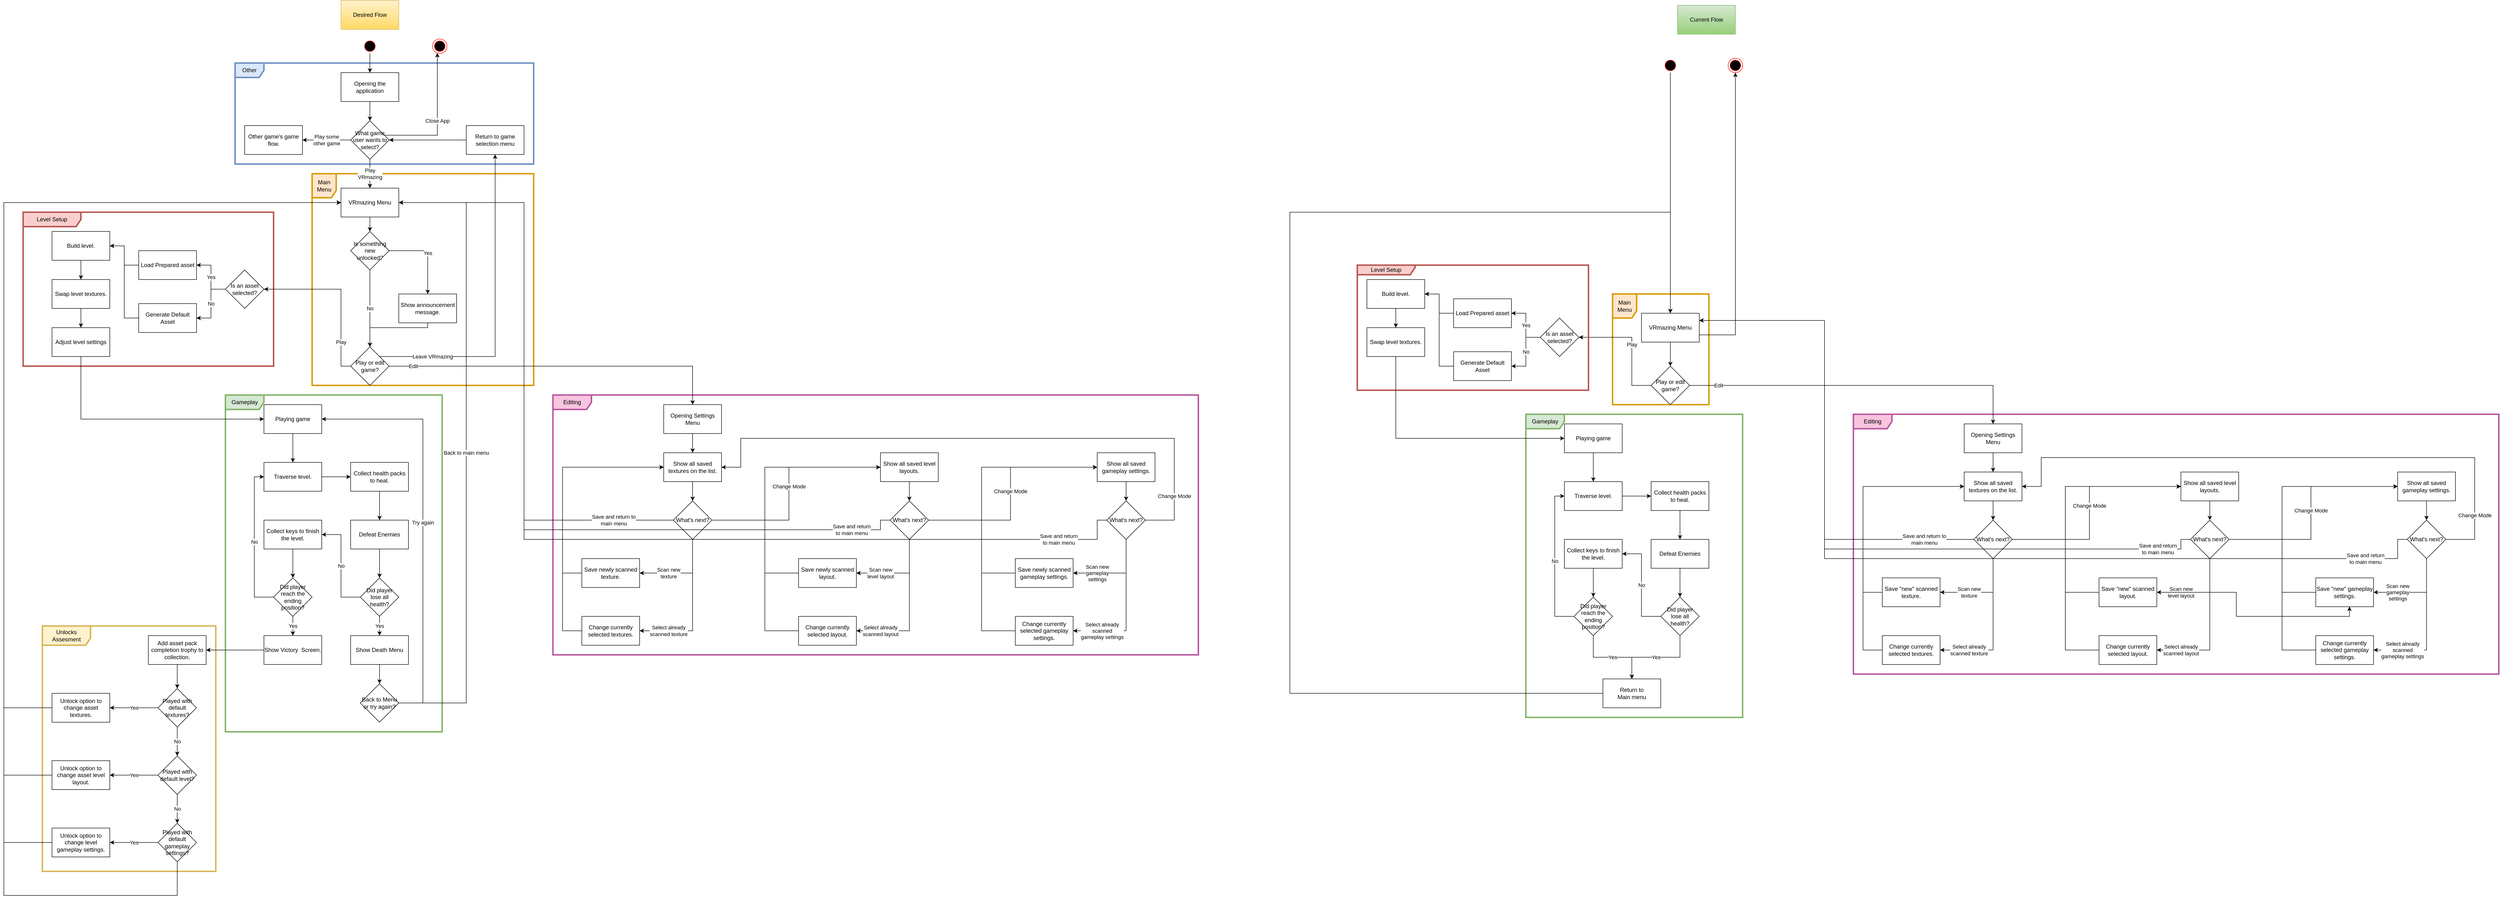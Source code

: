 <mxfile version="20.5.3" type="github">
  <diagram id="E9-wej85IpPJejZK325P" name="Page-1">
    <mxGraphModel dx="2035" dy="1750" grid="1" gridSize="10" guides="1" tooltips="1" connect="1" arrows="1" fold="1" page="1" pageScale="1" pageWidth="850" pageHeight="1100" math="0" shadow="0">
      <root>
        <mxCell id="0" />
        <mxCell id="1" parent="0" />
        <mxCell id="lN7asvE-8VRLSh5YdZQm-266" value="Level Setup" style="shape=umlFrame;whiteSpace=wrap;html=1;fillColor=#f8cecc;strokeColor=#b85450;strokeWidth=3;width=120;height=30;" vertex="1" parent="1">
          <mxGeometry x="-580" y="160" width="520" height="320" as="geometry" />
        </mxCell>
        <mxCell id="lN7asvE-8VRLSh5YdZQm-139" value="Main Menu" style="shape=umlFrame;whiteSpace=wrap;html=1;fillColor=#ffe6cc;strokeColor=#d79b00;strokeWidth=3;width=50;height=50;" vertex="1" parent="1">
          <mxGeometry x="20" y="80" width="460" height="440" as="geometry" />
        </mxCell>
        <mxCell id="lN7asvE-8VRLSh5YdZQm-138" value="Editing" style="shape=umlFrame;whiteSpace=wrap;html=1;fillColor=#F8C4E0;strokeColor=#B8559E;strokeWidth=3;width=80;height=30;" vertex="1" parent="1">
          <mxGeometry x="520" y="540" width="1340" height="540" as="geometry" />
        </mxCell>
        <mxCell id="lN7asvE-8VRLSh5YdZQm-96" value="Unlocks Assesment" style="shape=umlFrame;whiteSpace=wrap;html=1;fillColor=#fff2cc;strokeColor=#d6b656;strokeWidth=3;width=100;height=40;" vertex="1" parent="1">
          <mxGeometry x="-540" y="1020" width="360" height="510" as="geometry" />
        </mxCell>
        <mxCell id="lN7asvE-8VRLSh5YdZQm-95" value="Gameplay" style="shape=umlFrame;whiteSpace=wrap;html=1;fillColor=#d5e8d4;strokeColor=#82b366;strokeWidth=3;width=80;height=30;" vertex="1" parent="1">
          <mxGeometry x="-160" y="540" width="450" height="700" as="geometry" />
        </mxCell>
        <mxCell id="lN7asvE-8VRLSh5YdZQm-97" value="Other" style="shape=umlFrame;whiteSpace=wrap;html=1;fillColor=#dae8fc;strokeColor=#6c8ebf;strokeWidth=3;" vertex="1" parent="1">
          <mxGeometry x="-140" y="-150" width="620" height="210" as="geometry" />
        </mxCell>
        <mxCell id="lN7asvE-8VRLSh5YdZQm-1" value="" style="ellipse;html=1;shape=endState;fillColor=#000000;strokeColor=#ff0000;" vertex="1" parent="1">
          <mxGeometry x="270" y="-200" width="30" height="30" as="geometry" />
        </mxCell>
        <mxCell id="lN7asvE-8VRLSh5YdZQm-45" style="edgeStyle=orthogonalEdgeStyle;rounded=0;orthogonalLoop=1;jettySize=auto;html=1;" edge="1" parent="1" source="lN7asvE-8VRLSh5YdZQm-2" target="lN7asvE-8VRLSh5YdZQm-22">
          <mxGeometry relative="1" as="geometry" />
        </mxCell>
        <mxCell id="lN7asvE-8VRLSh5YdZQm-2" value="" style="ellipse;html=1;shape=startState;fillColor=#000000;strokeColor=#ff0000;" vertex="1" parent="1">
          <mxGeometry x="125" y="-200" width="30" height="30" as="geometry" />
        </mxCell>
        <mxCell id="lN7asvE-8VRLSh5YdZQm-7" value="Desired Flow" style="rounded=0;whiteSpace=wrap;html=1;fillColor=#fff2cc;gradientColor=#ffd966;strokeColor=#d6b656;" vertex="1" parent="1">
          <mxGeometry x="80" y="-280" width="120" height="60" as="geometry" />
        </mxCell>
        <mxCell id="lN7asvE-8VRLSh5YdZQm-8" value="&lt;div&gt;Current Flow&lt;/div&gt;" style="rounded=0;whiteSpace=wrap;html=1;fillColor=#d5e8d4;gradientColor=#97d077;strokeColor=#82b366;" vertex="1" parent="1">
          <mxGeometry x="2855" y="-270" width="120" height="60" as="geometry" />
        </mxCell>
        <mxCell id="lN7asvE-8VRLSh5YdZQm-49" style="edgeStyle=orthogonalEdgeStyle;rounded=0;orthogonalLoop=1;jettySize=auto;html=1;" edge="1" parent="1" source="lN7asvE-8VRLSh5YdZQm-9" target="lN7asvE-8VRLSh5YdZQm-43">
          <mxGeometry relative="1" as="geometry" />
        </mxCell>
        <mxCell id="lN7asvE-8VRLSh5YdZQm-9" value="VRmazing Menu" style="rounded=0;whiteSpace=wrap;html=1;" vertex="1" parent="1">
          <mxGeometry x="80" y="110" width="120" height="60" as="geometry" />
        </mxCell>
        <mxCell id="lN7asvE-8VRLSh5YdZQm-55" style="edgeStyle=orthogonalEdgeStyle;rounded=0;orthogonalLoop=1;jettySize=auto;html=1;" edge="1" parent="1" source="lN7asvE-8VRLSh5YdZQm-10" target="lN7asvE-8VRLSh5YdZQm-32">
          <mxGeometry relative="1" as="geometry" />
        </mxCell>
        <mxCell id="lN7asvE-8VRLSh5YdZQm-10" value="Playing game" style="rounded=0;whiteSpace=wrap;html=1;" vertex="1" parent="1">
          <mxGeometry x="-80" y="560" width="120" height="60" as="geometry" />
        </mxCell>
        <mxCell id="lN7asvE-8VRLSh5YdZQm-54" value="Play" style="edgeStyle=orthogonalEdgeStyle;rounded=0;orthogonalLoop=1;jettySize=auto;html=1;" edge="1" parent="1" source="lN7asvE-8VRLSh5YdZQm-14" target="lN7asvE-8VRLSh5YdZQm-255">
          <mxGeometry x="-0.588" relative="1" as="geometry">
            <Array as="points">
              <mxPoint x="80" y="480" />
              <mxPoint x="80" y="320" />
            </Array>
            <mxPoint as="offset" />
          </mxGeometry>
        </mxCell>
        <mxCell id="lN7asvE-8VRLSh5YdZQm-101" value="Leave VRmazing" style="edgeStyle=orthogonalEdgeStyle;rounded=0;orthogonalLoop=1;jettySize=auto;html=1;" edge="1" parent="1" source="lN7asvE-8VRLSh5YdZQm-14" target="lN7asvE-8VRLSh5YdZQm-21">
          <mxGeometry x="-0.667" relative="1" as="geometry">
            <Array as="points">
              <mxPoint x="400" y="460" />
            </Array>
            <mxPoint as="offset" />
          </mxGeometry>
        </mxCell>
        <mxCell id="lN7asvE-8VRLSh5YdZQm-102" value="Edit" style="edgeStyle=orthogonalEdgeStyle;rounded=0;orthogonalLoop=1;jettySize=auto;html=1;" edge="1" parent="1" source="lN7asvE-8VRLSh5YdZQm-14" target="lN7asvE-8VRLSh5YdZQm-100">
          <mxGeometry x="-0.859" relative="1" as="geometry">
            <mxPoint as="offset" />
          </mxGeometry>
        </mxCell>
        <mxCell id="lN7asvE-8VRLSh5YdZQm-14" value="Play or edit game?" style="rhombus;whiteSpace=wrap;html=1;" vertex="1" parent="1">
          <mxGeometry x="100" y="440" width="80" height="80" as="geometry" />
        </mxCell>
        <mxCell id="lN7asvE-8VRLSh5YdZQm-82" style="edgeStyle=orthogonalEdgeStyle;rounded=0;orthogonalLoop=1;jettySize=auto;html=1;" edge="1" parent="1" source="lN7asvE-8VRLSh5YdZQm-16" target="lN7asvE-8VRLSh5YdZQm-9">
          <mxGeometry relative="1" as="geometry">
            <Array as="points">
              <mxPoint x="-260" y="1580" />
              <mxPoint x="-620" y="1580" />
              <mxPoint x="-620" y="140" />
            </Array>
          </mxGeometry>
        </mxCell>
        <mxCell id="lN7asvE-8VRLSh5YdZQm-83" value="Yes" style="edgeStyle=orthogonalEdgeStyle;rounded=0;orthogonalLoop=1;jettySize=auto;html=1;" edge="1" parent="1" source="lN7asvE-8VRLSh5YdZQm-16" target="lN7asvE-8VRLSh5YdZQm-31">
          <mxGeometry relative="1" as="geometry" />
        </mxCell>
        <mxCell id="lN7asvE-8VRLSh5YdZQm-16" value="Played with default gameplay settings?" style="rhombus;whiteSpace=wrap;html=1;" vertex="1" parent="1">
          <mxGeometry x="-300" y="1430" width="80" height="80" as="geometry" />
        </mxCell>
        <mxCell id="lN7asvE-8VRLSh5YdZQm-81" value="No" style="edgeStyle=orthogonalEdgeStyle;rounded=0;orthogonalLoop=1;jettySize=auto;html=1;" edge="1" parent="1" source="lN7asvE-8VRLSh5YdZQm-17" target="lN7asvE-8VRLSh5YdZQm-16">
          <mxGeometry relative="1" as="geometry" />
        </mxCell>
        <mxCell id="lN7asvE-8VRLSh5YdZQm-84" value="Yes" style="edgeStyle=orthogonalEdgeStyle;rounded=0;orthogonalLoop=1;jettySize=auto;html=1;" edge="1" parent="1" source="lN7asvE-8VRLSh5YdZQm-17" target="lN7asvE-8VRLSh5YdZQm-30">
          <mxGeometry relative="1" as="geometry" />
        </mxCell>
        <mxCell id="lN7asvE-8VRLSh5YdZQm-17" value="Played with default level?" style="rhombus;whiteSpace=wrap;html=1;" vertex="1" parent="1">
          <mxGeometry x="-300" y="1290" width="80" height="80" as="geometry" />
        </mxCell>
        <mxCell id="lN7asvE-8VRLSh5YdZQm-80" value="No" style="edgeStyle=orthogonalEdgeStyle;rounded=0;orthogonalLoop=1;jettySize=auto;html=1;" edge="1" parent="1" source="lN7asvE-8VRLSh5YdZQm-18" target="lN7asvE-8VRLSh5YdZQm-17">
          <mxGeometry relative="1" as="geometry" />
        </mxCell>
        <mxCell id="lN7asvE-8VRLSh5YdZQm-85" value="Yes" style="edgeStyle=orthogonalEdgeStyle;rounded=0;orthogonalLoop=1;jettySize=auto;html=1;" edge="1" parent="1" source="lN7asvE-8VRLSh5YdZQm-18" target="lN7asvE-8VRLSh5YdZQm-29">
          <mxGeometry relative="1" as="geometry" />
        </mxCell>
        <mxCell id="lN7asvE-8VRLSh5YdZQm-18" value="Played with default textures?" style="rhombus;whiteSpace=wrap;html=1;" vertex="1" parent="1">
          <mxGeometry x="-300" y="1150" width="80" height="80" as="geometry" />
        </mxCell>
        <mxCell id="lN7asvE-8VRLSh5YdZQm-141" style="edgeStyle=orthogonalEdgeStyle;rounded=0;orthogonalLoop=1;jettySize=auto;html=1;" edge="1" parent="1" source="lN7asvE-8VRLSh5YdZQm-21" target="lN7asvE-8VRLSh5YdZQm-24">
          <mxGeometry relative="1" as="geometry" />
        </mxCell>
        <mxCell id="lN7asvE-8VRLSh5YdZQm-21" value="Return to game selection menu" style="rounded=0;whiteSpace=wrap;html=1;" vertex="1" parent="1">
          <mxGeometry x="340" y="-20" width="120" height="60" as="geometry" />
        </mxCell>
        <mxCell id="lN7asvE-8VRLSh5YdZQm-46" style="edgeStyle=orthogonalEdgeStyle;rounded=0;orthogonalLoop=1;jettySize=auto;html=1;" edge="1" parent="1" source="lN7asvE-8VRLSh5YdZQm-22" target="lN7asvE-8VRLSh5YdZQm-24">
          <mxGeometry relative="1" as="geometry" />
        </mxCell>
        <mxCell id="lN7asvE-8VRLSh5YdZQm-22" value="Opening the application" style="rounded=0;whiteSpace=wrap;html=1;" vertex="1" parent="1">
          <mxGeometry x="80" y="-130" width="120" height="60" as="geometry" />
        </mxCell>
        <mxCell id="lN7asvE-8VRLSh5YdZQm-47" value="&lt;div&gt;Play some &lt;br&gt;&lt;/div&gt;&lt;div&gt;other game&lt;/div&gt;" style="edgeStyle=orthogonalEdgeStyle;rounded=0;orthogonalLoop=1;jettySize=auto;html=1;" edge="1" parent="1" source="lN7asvE-8VRLSh5YdZQm-24" target="lN7asvE-8VRLSh5YdZQm-25">
          <mxGeometry relative="1" as="geometry" />
        </mxCell>
        <mxCell id="lN7asvE-8VRLSh5YdZQm-48" value="&lt;div&gt;Play &lt;br&gt;&lt;/div&gt;&lt;div&gt;VRmazing&lt;/div&gt;" style="edgeStyle=orthogonalEdgeStyle;rounded=0;orthogonalLoop=1;jettySize=auto;html=1;" edge="1" parent="1" source="lN7asvE-8VRLSh5YdZQm-24" target="lN7asvE-8VRLSh5YdZQm-9">
          <mxGeometry relative="1" as="geometry" />
        </mxCell>
        <mxCell id="lN7asvE-8VRLSh5YdZQm-140" value="Close App" style="edgeStyle=orthogonalEdgeStyle;rounded=0;orthogonalLoop=1;jettySize=auto;html=1;" edge="1" parent="1" source="lN7asvE-8VRLSh5YdZQm-24" target="lN7asvE-8VRLSh5YdZQm-1">
          <mxGeometry relative="1" as="geometry">
            <mxPoint x="310" y="-160" as="targetPoint" />
            <Array as="points">
              <mxPoint x="280" />
            </Array>
          </mxGeometry>
        </mxCell>
        <mxCell id="lN7asvE-8VRLSh5YdZQm-24" value="What game user wants to select?" style="rhombus;whiteSpace=wrap;html=1;" vertex="1" parent="1">
          <mxGeometry x="100" y="-30" width="80" height="80" as="geometry" />
        </mxCell>
        <mxCell id="lN7asvE-8VRLSh5YdZQm-25" value="Other game&#39;s game flow." style="rounded=0;whiteSpace=wrap;html=1;" vertex="1" parent="1">
          <mxGeometry x="-120" y="-20" width="120" height="60" as="geometry" />
        </mxCell>
        <mxCell id="lN7asvE-8VRLSh5YdZQm-79" style="edgeStyle=orthogonalEdgeStyle;rounded=0;orthogonalLoop=1;jettySize=auto;html=1;" edge="1" parent="1" source="lN7asvE-8VRLSh5YdZQm-28" target="lN7asvE-8VRLSh5YdZQm-18">
          <mxGeometry relative="1" as="geometry" />
        </mxCell>
        <mxCell id="lN7asvE-8VRLSh5YdZQm-28" value="Add asset pack completion trophy to collection." style="rounded=0;whiteSpace=wrap;html=1;" vertex="1" parent="1">
          <mxGeometry x="-320" y="1040" width="120" height="60" as="geometry" />
        </mxCell>
        <mxCell id="lN7asvE-8VRLSh5YdZQm-86" style="edgeStyle=orthogonalEdgeStyle;rounded=0;orthogonalLoop=1;jettySize=auto;html=1;entryX=0;entryY=0.5;entryDx=0;entryDy=0;" edge="1" parent="1" source="lN7asvE-8VRLSh5YdZQm-29" target="lN7asvE-8VRLSh5YdZQm-9">
          <mxGeometry relative="1" as="geometry">
            <Array as="points">
              <mxPoint x="-620" y="1190" />
              <mxPoint x="-620" y="140" />
            </Array>
          </mxGeometry>
        </mxCell>
        <mxCell id="lN7asvE-8VRLSh5YdZQm-29" value="Unlock option to change asset textures." style="rounded=0;whiteSpace=wrap;html=1;" vertex="1" parent="1">
          <mxGeometry x="-520" y="1160" width="120" height="60" as="geometry" />
        </mxCell>
        <mxCell id="lN7asvE-8VRLSh5YdZQm-87" style="edgeStyle=orthogonalEdgeStyle;rounded=0;orthogonalLoop=1;jettySize=auto;html=1;entryX=0;entryY=0.5;entryDx=0;entryDy=0;" edge="1" parent="1" source="lN7asvE-8VRLSh5YdZQm-30" target="lN7asvE-8VRLSh5YdZQm-9">
          <mxGeometry relative="1" as="geometry">
            <Array as="points">
              <mxPoint x="-620" y="1330" />
              <mxPoint x="-620" y="140" />
            </Array>
          </mxGeometry>
        </mxCell>
        <mxCell id="lN7asvE-8VRLSh5YdZQm-30" value="Unlock option to change asset level layout." style="rounded=0;whiteSpace=wrap;html=1;" vertex="1" parent="1">
          <mxGeometry x="-520" y="1300" width="120" height="60" as="geometry" />
        </mxCell>
        <mxCell id="lN7asvE-8VRLSh5YdZQm-88" style="edgeStyle=orthogonalEdgeStyle;rounded=0;orthogonalLoop=1;jettySize=auto;html=1;entryX=0;entryY=0.5;entryDx=0;entryDy=0;" edge="1" parent="1" source="lN7asvE-8VRLSh5YdZQm-31" target="lN7asvE-8VRLSh5YdZQm-9">
          <mxGeometry relative="1" as="geometry">
            <Array as="points">
              <mxPoint x="-620" y="1470" />
              <mxPoint x="-620" y="140" />
            </Array>
          </mxGeometry>
        </mxCell>
        <mxCell id="lN7asvE-8VRLSh5YdZQm-31" value="Unlock option to change level gameplay settings." style="rounded=0;whiteSpace=wrap;html=1;" vertex="1" parent="1">
          <mxGeometry x="-520" y="1440" width="120" height="60" as="geometry" />
        </mxCell>
        <mxCell id="lN7asvE-8VRLSh5YdZQm-63" style="edgeStyle=orthogonalEdgeStyle;rounded=0;orthogonalLoop=1;jettySize=auto;html=1;" edge="1" parent="1" source="lN7asvE-8VRLSh5YdZQm-32" target="lN7asvE-8VRLSh5YdZQm-34">
          <mxGeometry relative="1" as="geometry" />
        </mxCell>
        <mxCell id="lN7asvE-8VRLSh5YdZQm-32" value="Traverse level." style="rounded=0;whiteSpace=wrap;html=1;" vertex="1" parent="1">
          <mxGeometry x="-80" y="680" width="120" height="60" as="geometry" />
        </mxCell>
        <mxCell id="lN7asvE-8VRLSh5YdZQm-67" style="edgeStyle=orthogonalEdgeStyle;rounded=0;orthogonalLoop=1;jettySize=auto;html=1;" edge="1" parent="1" source="lN7asvE-8VRLSh5YdZQm-33" target="lN7asvE-8VRLSh5YdZQm-36">
          <mxGeometry relative="1" as="geometry" />
        </mxCell>
        <mxCell id="lN7asvE-8VRLSh5YdZQm-33" value="Defeat Enemies" style="rounded=0;whiteSpace=wrap;html=1;" vertex="1" parent="1">
          <mxGeometry x="100" y="800" width="120" height="60" as="geometry" />
        </mxCell>
        <mxCell id="lN7asvE-8VRLSh5YdZQm-64" style="edgeStyle=orthogonalEdgeStyle;rounded=0;orthogonalLoop=1;jettySize=auto;html=1;" edge="1" parent="1" source="lN7asvE-8VRLSh5YdZQm-34" target="lN7asvE-8VRLSh5YdZQm-33">
          <mxGeometry relative="1" as="geometry" />
        </mxCell>
        <mxCell id="lN7asvE-8VRLSh5YdZQm-34" value="Collect health packs to heal." style="rounded=0;whiteSpace=wrap;html=1;" vertex="1" parent="1">
          <mxGeometry x="100" y="680" width="120" height="60" as="geometry" />
        </mxCell>
        <mxCell id="lN7asvE-8VRLSh5YdZQm-69" style="edgeStyle=orthogonalEdgeStyle;rounded=0;orthogonalLoop=1;jettySize=auto;html=1;" edge="1" parent="1" source="lN7asvE-8VRLSh5YdZQm-35" target="lN7asvE-8VRLSh5YdZQm-39">
          <mxGeometry relative="1" as="geometry" />
        </mxCell>
        <mxCell id="lN7asvE-8VRLSh5YdZQm-35" value="Collect keys to finish the level." style="rounded=0;whiteSpace=wrap;html=1;" vertex="1" parent="1">
          <mxGeometry x="-80" y="800" width="120" height="60" as="geometry" />
        </mxCell>
        <mxCell id="lN7asvE-8VRLSh5YdZQm-68" value="No" style="edgeStyle=orthogonalEdgeStyle;rounded=0;orthogonalLoop=1;jettySize=auto;html=1;entryX=1;entryY=0.5;entryDx=0;entryDy=0;" edge="1" parent="1" source="lN7asvE-8VRLSh5YdZQm-36" target="lN7asvE-8VRLSh5YdZQm-35">
          <mxGeometry relative="1" as="geometry" />
        </mxCell>
        <mxCell id="lN7asvE-8VRLSh5YdZQm-71" value="Yes" style="edgeStyle=orthogonalEdgeStyle;rounded=0;orthogonalLoop=1;jettySize=auto;html=1;" edge="1" parent="1" source="lN7asvE-8VRLSh5YdZQm-36" target="lN7asvE-8VRLSh5YdZQm-37">
          <mxGeometry relative="1" as="geometry" />
        </mxCell>
        <mxCell id="lN7asvE-8VRLSh5YdZQm-36" value="Did player lose all health?" style="rhombus;whiteSpace=wrap;html=1;" vertex="1" parent="1">
          <mxGeometry x="120" y="920" width="80" height="80" as="geometry" />
        </mxCell>
        <mxCell id="lN7asvE-8VRLSh5YdZQm-73" style="edgeStyle=orthogonalEdgeStyle;rounded=0;orthogonalLoop=1;jettySize=auto;html=1;" edge="1" parent="1" source="lN7asvE-8VRLSh5YdZQm-37" target="lN7asvE-8VRLSh5YdZQm-38">
          <mxGeometry relative="1" as="geometry" />
        </mxCell>
        <mxCell id="lN7asvE-8VRLSh5YdZQm-37" value="Show Death Menu" style="rounded=0;whiteSpace=wrap;html=1;" vertex="1" parent="1">
          <mxGeometry x="100" y="1040" width="120" height="60" as="geometry" />
        </mxCell>
        <mxCell id="lN7asvE-8VRLSh5YdZQm-76" value="Back to main menu" style="edgeStyle=orthogonalEdgeStyle;rounded=0;orthogonalLoop=1;jettySize=auto;html=1;" edge="1" parent="1" source="lN7asvE-8VRLSh5YdZQm-38" target="lN7asvE-8VRLSh5YdZQm-9">
          <mxGeometry relative="1" as="geometry">
            <Array as="points">
              <mxPoint x="340" y="1180" />
              <mxPoint x="340" y="140" />
            </Array>
          </mxGeometry>
        </mxCell>
        <mxCell id="lN7asvE-8VRLSh5YdZQm-77" value="Try again" style="edgeStyle=orthogonalEdgeStyle;rounded=0;orthogonalLoop=1;jettySize=auto;html=1;entryX=1;entryY=0.5;entryDx=0;entryDy=0;" edge="1" parent="1" source="lN7asvE-8VRLSh5YdZQm-38" target="lN7asvE-8VRLSh5YdZQm-10">
          <mxGeometry relative="1" as="geometry">
            <Array as="points">
              <mxPoint x="250" y="1180" />
              <mxPoint x="250" y="590" />
            </Array>
          </mxGeometry>
        </mxCell>
        <mxCell id="lN7asvE-8VRLSh5YdZQm-38" value="Back to Menu or try again?" style="rhombus;whiteSpace=wrap;html=1;" vertex="1" parent="1">
          <mxGeometry x="120" y="1140" width="80" height="80" as="geometry" />
        </mxCell>
        <mxCell id="lN7asvE-8VRLSh5YdZQm-70" value="No" style="edgeStyle=orthogonalEdgeStyle;rounded=0;orthogonalLoop=1;jettySize=auto;html=1;entryX=0;entryY=0.5;entryDx=0;entryDy=0;" edge="1" parent="1" source="lN7asvE-8VRLSh5YdZQm-39" target="lN7asvE-8VRLSh5YdZQm-32">
          <mxGeometry relative="1" as="geometry">
            <Array as="points">
              <mxPoint x="-100" y="960" />
              <mxPoint x="-100" y="710" />
            </Array>
          </mxGeometry>
        </mxCell>
        <mxCell id="lN7asvE-8VRLSh5YdZQm-72" value="Yes" style="edgeStyle=orthogonalEdgeStyle;rounded=0;orthogonalLoop=1;jettySize=auto;html=1;" edge="1" parent="1" source="lN7asvE-8VRLSh5YdZQm-39" target="lN7asvE-8VRLSh5YdZQm-40">
          <mxGeometry relative="1" as="geometry" />
        </mxCell>
        <mxCell id="lN7asvE-8VRLSh5YdZQm-39" value="Did player reach the ending position?" style="rhombus;whiteSpace=wrap;html=1;" vertex="1" parent="1">
          <mxGeometry x="-60" y="920" width="80" height="80" as="geometry" />
        </mxCell>
        <mxCell id="lN7asvE-8VRLSh5YdZQm-78" style="edgeStyle=orthogonalEdgeStyle;rounded=0;orthogonalLoop=1;jettySize=auto;html=1;" edge="1" parent="1" source="lN7asvE-8VRLSh5YdZQm-40" target="lN7asvE-8VRLSh5YdZQm-28">
          <mxGeometry relative="1" as="geometry" />
        </mxCell>
        <mxCell id="lN7asvE-8VRLSh5YdZQm-40" value="&lt;div&gt;Show Victory&amp;nbsp; Screen.&lt;/div&gt;" style="rounded=0;whiteSpace=wrap;html=1;" vertex="1" parent="1">
          <mxGeometry x="-80" y="1040" width="120" height="60" as="geometry" />
        </mxCell>
        <mxCell id="lN7asvE-8VRLSh5YdZQm-50" value="No" style="edgeStyle=orthogonalEdgeStyle;rounded=0;orthogonalLoop=1;jettySize=auto;html=1;" edge="1" parent="1" source="lN7asvE-8VRLSh5YdZQm-43" target="lN7asvE-8VRLSh5YdZQm-14">
          <mxGeometry relative="1" as="geometry" />
        </mxCell>
        <mxCell id="lN7asvE-8VRLSh5YdZQm-51" value="Yes" style="edgeStyle=orthogonalEdgeStyle;rounded=0;orthogonalLoop=1;jettySize=auto;html=1;" edge="1" parent="1" source="lN7asvE-8VRLSh5YdZQm-43" target="lN7asvE-8VRLSh5YdZQm-44">
          <mxGeometry relative="1" as="geometry" />
        </mxCell>
        <mxCell id="lN7asvE-8VRLSh5YdZQm-43" value="Is something new unlocked?" style="rhombus;whiteSpace=wrap;html=1;" vertex="1" parent="1">
          <mxGeometry x="100" y="200" width="80" height="80" as="geometry" />
        </mxCell>
        <mxCell id="lN7asvE-8VRLSh5YdZQm-53" style="edgeStyle=orthogonalEdgeStyle;rounded=0;orthogonalLoop=1;jettySize=auto;html=1;" edge="1" parent="1" source="lN7asvE-8VRLSh5YdZQm-44" target="lN7asvE-8VRLSh5YdZQm-14">
          <mxGeometry relative="1" as="geometry">
            <Array as="points">
              <mxPoint x="260" y="400" />
              <mxPoint x="140" y="400" />
            </Array>
          </mxGeometry>
        </mxCell>
        <mxCell id="lN7asvE-8VRLSh5YdZQm-44" value="&lt;div&gt;Show announcement message.&lt;/div&gt;" style="rounded=0;whiteSpace=wrap;html=1;" vertex="1" parent="1">
          <mxGeometry x="200" y="330" width="120" height="60" as="geometry" />
        </mxCell>
        <mxCell id="lN7asvE-8VRLSh5YdZQm-109" style="edgeStyle=orthogonalEdgeStyle;rounded=0;orthogonalLoop=1;jettySize=auto;html=1;" edge="1" parent="1" source="lN7asvE-8VRLSh5YdZQm-100" target="lN7asvE-8VRLSh5YdZQm-103">
          <mxGeometry relative="1" as="geometry" />
        </mxCell>
        <mxCell id="lN7asvE-8VRLSh5YdZQm-100" value="Opening Settings Menu" style="rounded=0;whiteSpace=wrap;html=1;strokeWidth=1;" vertex="1" parent="1">
          <mxGeometry x="750" y="560" width="120" height="60" as="geometry" />
        </mxCell>
        <mxCell id="lN7asvE-8VRLSh5YdZQm-110" style="edgeStyle=orthogonalEdgeStyle;rounded=0;orthogonalLoop=1;jettySize=auto;html=1;" edge="1" parent="1" source="lN7asvE-8VRLSh5YdZQm-103" target="lN7asvE-8VRLSh5YdZQm-105">
          <mxGeometry relative="1" as="geometry" />
        </mxCell>
        <mxCell id="lN7asvE-8VRLSh5YdZQm-103" value="Show all saved textures on the list." style="rounded=0;whiteSpace=wrap;html=1;strokeWidth=1;" vertex="1" parent="1">
          <mxGeometry x="750" y="660" width="120" height="60" as="geometry" />
        </mxCell>
        <mxCell id="lN7asvE-8VRLSh5YdZQm-120" style="edgeStyle=orthogonalEdgeStyle;rounded=0;orthogonalLoop=1;jettySize=auto;html=1;" edge="1" parent="1" source="lN7asvE-8VRLSh5YdZQm-104" target="lN7asvE-8VRLSh5YdZQm-117">
          <mxGeometry relative="1" as="geometry" />
        </mxCell>
        <mxCell id="lN7asvE-8VRLSh5YdZQm-104" value="Show all saved level layouts." style="rounded=0;whiteSpace=wrap;html=1;strokeWidth=1;" vertex="1" parent="1">
          <mxGeometry x="1200" y="660" width="120" height="60" as="geometry" />
        </mxCell>
        <mxCell id="lN7asvE-8VRLSh5YdZQm-111" value="&lt;div&gt;Save and return to &lt;br&gt;&lt;/div&gt;&lt;div&gt;main menu&lt;/div&gt;" style="edgeStyle=orthogonalEdgeStyle;rounded=0;orthogonalLoop=1;jettySize=auto;html=1;" edge="1" parent="1" source="lN7asvE-8VRLSh5YdZQm-105" target="lN7asvE-8VRLSh5YdZQm-9">
          <mxGeometry x="-0.798" relative="1" as="geometry">
            <Array as="points">
              <mxPoint x="460" y="800" />
              <mxPoint x="460" y="140" />
            </Array>
            <mxPoint as="offset" />
          </mxGeometry>
        </mxCell>
        <mxCell id="lN7asvE-8VRLSh5YdZQm-112" value="Change Mode" style="edgeStyle=orthogonalEdgeStyle;rounded=0;orthogonalLoop=1;jettySize=auto;html=1;" edge="1" parent="1" source="lN7asvE-8VRLSh5YdZQm-105" target="lN7asvE-8VRLSh5YdZQm-104">
          <mxGeometry relative="1" as="geometry">
            <Array as="points">
              <mxPoint x="1010" y="800" />
              <mxPoint x="1010" y="690" />
            </Array>
          </mxGeometry>
        </mxCell>
        <mxCell id="lN7asvE-8VRLSh5YdZQm-113" value="&lt;div&gt;Scan new&lt;/div&gt;&lt;div&gt;texture&lt;br&gt;&lt;/div&gt;" style="edgeStyle=orthogonalEdgeStyle;rounded=0;orthogonalLoop=1;jettySize=auto;html=1;entryX=1;entryY=0.5;entryDx=0;entryDy=0;" edge="1" parent="1" source="lN7asvE-8VRLSh5YdZQm-105" target="lN7asvE-8VRLSh5YdZQm-106">
          <mxGeometry x="0.333" relative="1" as="geometry">
            <Array as="points">
              <mxPoint x="810" y="910" />
            </Array>
            <mxPoint as="offset" />
          </mxGeometry>
        </mxCell>
        <mxCell id="lN7asvE-8VRLSh5YdZQm-114" value="&lt;div&gt;Select already &lt;br&gt;&lt;/div&gt;&lt;div&gt;scanned texture&lt;/div&gt;" style="edgeStyle=orthogonalEdgeStyle;rounded=0;orthogonalLoop=1;jettySize=auto;html=1;" edge="1" parent="1" source="lN7asvE-8VRLSh5YdZQm-105" target="lN7asvE-8VRLSh5YdZQm-107">
          <mxGeometry x="0.6" relative="1" as="geometry">
            <Array as="points">
              <mxPoint x="810" y="1030" />
            </Array>
            <mxPoint as="offset" />
          </mxGeometry>
        </mxCell>
        <mxCell id="lN7asvE-8VRLSh5YdZQm-105" value="What&#39;s next?" style="rhombus;whiteSpace=wrap;html=1;strokeWidth=1;" vertex="1" parent="1">
          <mxGeometry x="770" y="760" width="80" height="80" as="geometry" />
        </mxCell>
        <mxCell id="lN7asvE-8VRLSh5YdZQm-115" style="edgeStyle=orthogonalEdgeStyle;rounded=0;orthogonalLoop=1;jettySize=auto;html=1;" edge="1" parent="1" source="lN7asvE-8VRLSh5YdZQm-106" target="lN7asvE-8VRLSh5YdZQm-103">
          <mxGeometry relative="1" as="geometry">
            <Array as="points">
              <mxPoint x="540" y="910" />
              <mxPoint x="540" y="690" />
            </Array>
          </mxGeometry>
        </mxCell>
        <mxCell id="lN7asvE-8VRLSh5YdZQm-106" value="&lt;div&gt;Save newly scanned texture.&lt;/div&gt;" style="rounded=0;whiteSpace=wrap;html=1;strokeWidth=1;" vertex="1" parent="1">
          <mxGeometry x="580" y="880" width="120" height="60" as="geometry" />
        </mxCell>
        <mxCell id="lN7asvE-8VRLSh5YdZQm-116" style="edgeStyle=orthogonalEdgeStyle;rounded=0;orthogonalLoop=1;jettySize=auto;html=1;" edge="1" parent="1" source="lN7asvE-8VRLSh5YdZQm-107" target="lN7asvE-8VRLSh5YdZQm-103">
          <mxGeometry relative="1" as="geometry">
            <Array as="points">
              <mxPoint x="540" y="1030" />
              <mxPoint x="540" y="690" />
            </Array>
          </mxGeometry>
        </mxCell>
        <mxCell id="lN7asvE-8VRLSh5YdZQm-107" value="Change currently selected textures." style="rounded=0;whiteSpace=wrap;html=1;strokeWidth=1;" vertex="1" parent="1">
          <mxGeometry x="580" y="1000" width="120" height="60" as="geometry" />
        </mxCell>
        <mxCell id="lN7asvE-8VRLSh5YdZQm-121" value="&lt;div&gt;Scan new &lt;br&gt;&lt;/div&gt;&lt;div&gt;level layout&lt;/div&gt;" style="edgeStyle=orthogonalEdgeStyle;rounded=0;orthogonalLoop=1;jettySize=auto;html=1;entryX=1;entryY=0.5;entryDx=0;entryDy=0;" edge="1" parent="1" source="lN7asvE-8VRLSh5YdZQm-117" target="lN7asvE-8VRLSh5YdZQm-118">
          <mxGeometry x="0.444" relative="1" as="geometry">
            <Array as="points">
              <mxPoint x="1260" y="910" />
            </Array>
            <mxPoint as="offset" />
          </mxGeometry>
        </mxCell>
        <mxCell id="lN7asvE-8VRLSh5YdZQm-122" value="&lt;div&gt;Select already&lt;/div&gt;&lt;div&gt;scanned layout&lt;/div&gt;" style="edgeStyle=orthogonalEdgeStyle;rounded=0;orthogonalLoop=1;jettySize=auto;html=1;entryX=1;entryY=0.5;entryDx=0;entryDy=0;" edge="1" parent="1" source="lN7asvE-8VRLSh5YdZQm-117" target="lN7asvE-8VRLSh5YdZQm-119">
          <mxGeometry x="0.667" relative="1" as="geometry">
            <Array as="points">
              <mxPoint x="1260" y="1030" />
            </Array>
            <mxPoint as="offset" />
          </mxGeometry>
        </mxCell>
        <mxCell id="lN7asvE-8VRLSh5YdZQm-123" value="&lt;div&gt;Save and return&lt;/div&gt;&lt;div&gt;to main menu&lt;/div&gt;" style="edgeStyle=orthogonalEdgeStyle;rounded=0;orthogonalLoop=1;jettySize=auto;html=1;exitX=0;exitY=0.5;exitDx=0;exitDy=0;" edge="1" parent="1" source="lN7asvE-8VRLSh5YdZQm-117" target="lN7asvE-8VRLSh5YdZQm-9">
          <mxGeometry x="-0.884" relative="1" as="geometry">
            <Array as="points">
              <mxPoint x="1200" y="800" />
              <mxPoint x="1200" y="820" />
              <mxPoint x="460" y="820" />
              <mxPoint x="460" y="140" />
            </Array>
            <mxPoint as="offset" />
          </mxGeometry>
        </mxCell>
        <mxCell id="lN7asvE-8VRLSh5YdZQm-135" value="Change Mode" style="edgeStyle=orthogonalEdgeStyle;rounded=0;orthogonalLoop=1;jettySize=auto;html=1;" edge="1" parent="1" source="lN7asvE-8VRLSh5YdZQm-117" target="lN7asvE-8VRLSh5YdZQm-134">
          <mxGeometry relative="1" as="geometry">
            <Array as="points">
              <mxPoint x="1470" y="800" />
              <mxPoint x="1470" y="690" />
            </Array>
          </mxGeometry>
        </mxCell>
        <mxCell id="lN7asvE-8VRLSh5YdZQm-117" value="What&#39;s next?" style="rhombus;whiteSpace=wrap;html=1;strokeWidth=1;" vertex="1" parent="1">
          <mxGeometry x="1220" y="760" width="80" height="80" as="geometry" />
        </mxCell>
        <mxCell id="lN7asvE-8VRLSh5YdZQm-124" style="edgeStyle=orthogonalEdgeStyle;rounded=0;orthogonalLoop=1;jettySize=auto;html=1;" edge="1" parent="1" source="lN7asvE-8VRLSh5YdZQm-118" target="lN7asvE-8VRLSh5YdZQm-104">
          <mxGeometry relative="1" as="geometry">
            <Array as="points">
              <mxPoint x="960" y="910" />
              <mxPoint x="960" y="690" />
            </Array>
          </mxGeometry>
        </mxCell>
        <mxCell id="lN7asvE-8VRLSh5YdZQm-118" value="&lt;div&gt;Save newly scanned layout.&lt;/div&gt;" style="rounded=0;whiteSpace=wrap;html=1;strokeWidth=1;" vertex="1" parent="1">
          <mxGeometry x="1030" y="880" width="120" height="60" as="geometry" />
        </mxCell>
        <mxCell id="lN7asvE-8VRLSh5YdZQm-125" style="edgeStyle=orthogonalEdgeStyle;rounded=0;orthogonalLoop=1;jettySize=auto;html=1;" edge="1" parent="1" source="lN7asvE-8VRLSh5YdZQm-119" target="lN7asvE-8VRLSh5YdZQm-104">
          <mxGeometry relative="1" as="geometry">
            <Array as="points">
              <mxPoint x="960" y="1030" />
              <mxPoint x="960" y="690" />
            </Array>
          </mxGeometry>
        </mxCell>
        <mxCell id="lN7asvE-8VRLSh5YdZQm-119" value="Change currently selected layout." style="rounded=0;whiteSpace=wrap;html=1;strokeWidth=1;" vertex="1" parent="1">
          <mxGeometry x="1030" y="1000" width="120" height="60" as="geometry" />
        </mxCell>
        <mxCell id="lN7asvE-8VRLSh5YdZQm-126" style="edgeStyle=orthogonalEdgeStyle;rounded=0;orthogonalLoop=1;jettySize=auto;html=1;" edge="1" parent="1" target="lN7asvE-8VRLSh5YdZQm-129" source="lN7asvE-8VRLSh5YdZQm-134">
          <mxGeometry relative="1" as="geometry">
            <mxPoint x="1710" y="720" as="sourcePoint" />
          </mxGeometry>
        </mxCell>
        <mxCell id="lN7asvE-8VRLSh5YdZQm-127" value="&lt;div&gt;Scan new &lt;br&gt;&lt;/div&gt;&lt;div&gt;gameplay &lt;br&gt;&lt;/div&gt;&lt;div&gt;settings&lt;br&gt;&lt;/div&gt;" style="edgeStyle=orthogonalEdgeStyle;rounded=0;orthogonalLoop=1;jettySize=auto;html=1;entryX=1;entryY=0.5;entryDx=0;entryDy=0;" edge="1" parent="1" source="lN7asvE-8VRLSh5YdZQm-129" target="lN7asvE-8VRLSh5YdZQm-131">
          <mxGeometry x="0.444" relative="1" as="geometry">
            <Array as="points">
              <mxPoint x="1710" y="910" />
            </Array>
            <mxPoint as="offset" />
          </mxGeometry>
        </mxCell>
        <mxCell id="lN7asvE-8VRLSh5YdZQm-128" value="&lt;div&gt;Select already&lt;/div&gt;&lt;div&gt;scanned&lt;/div&gt;&lt;div&gt;gameplay settings&lt;br&gt;&lt;/div&gt;" style="edgeStyle=orthogonalEdgeStyle;rounded=0;orthogonalLoop=1;jettySize=auto;html=1;entryX=1;entryY=0.5;entryDx=0;entryDy=0;" edge="1" parent="1" source="lN7asvE-8VRLSh5YdZQm-129" target="lN7asvE-8VRLSh5YdZQm-133">
          <mxGeometry x="0.6" relative="1" as="geometry">
            <Array as="points">
              <mxPoint x="1710" y="1030" />
            </Array>
            <mxPoint as="offset" />
          </mxGeometry>
        </mxCell>
        <mxCell id="lN7asvE-8VRLSh5YdZQm-136" value="&lt;div&gt;Save and return&lt;/div&gt;&lt;div&gt;to main menu&lt;br&gt;&lt;/div&gt;" style="edgeStyle=orthogonalEdgeStyle;rounded=0;orthogonalLoop=1;jettySize=auto;html=1;exitX=0;exitY=0.5;exitDx=0;exitDy=0;" edge="1" parent="1" source="lN7asvE-8VRLSh5YdZQm-129" target="lN7asvE-8VRLSh5YdZQm-9">
          <mxGeometry x="-0.873" relative="1" as="geometry">
            <Array as="points">
              <mxPoint x="1650" y="800" />
              <mxPoint x="1650" y="840" />
              <mxPoint x="460" y="840" />
              <mxPoint x="460" y="140" />
            </Array>
            <mxPoint as="offset" />
          </mxGeometry>
        </mxCell>
        <mxCell id="lN7asvE-8VRLSh5YdZQm-137" value="Change Mode" style="edgeStyle=orthogonalEdgeStyle;rounded=0;orthogonalLoop=1;jettySize=auto;html=1;" edge="1" parent="1" source="lN7asvE-8VRLSh5YdZQm-129" target="lN7asvE-8VRLSh5YdZQm-103">
          <mxGeometry x="-0.821" relative="1" as="geometry">
            <Array as="points">
              <mxPoint x="1810" y="800" />
              <mxPoint x="1810" y="630" />
              <mxPoint x="910" y="630" />
              <mxPoint x="910" y="690" />
            </Array>
            <mxPoint as="offset" />
          </mxGeometry>
        </mxCell>
        <mxCell id="lN7asvE-8VRLSh5YdZQm-129" value="What&#39;s next?" style="rhombus;whiteSpace=wrap;html=1;strokeWidth=1;" vertex="1" parent="1">
          <mxGeometry x="1670" y="760" width="80" height="80" as="geometry" />
        </mxCell>
        <mxCell id="lN7asvE-8VRLSh5YdZQm-130" style="edgeStyle=orthogonalEdgeStyle;rounded=0;orthogonalLoop=1;jettySize=auto;html=1;" edge="1" parent="1" source="lN7asvE-8VRLSh5YdZQm-131">
          <mxGeometry relative="1" as="geometry">
            <mxPoint x="1650" y="690" as="targetPoint" />
            <Array as="points">
              <mxPoint x="1410" y="910" />
              <mxPoint x="1410" y="690" />
            </Array>
          </mxGeometry>
        </mxCell>
        <mxCell id="lN7asvE-8VRLSh5YdZQm-131" value="&lt;div&gt;Save newly scanned gameplay settings.&lt;/div&gt;" style="rounded=0;whiteSpace=wrap;html=1;strokeWidth=1;" vertex="1" parent="1">
          <mxGeometry x="1480" y="880" width="120" height="60" as="geometry" />
        </mxCell>
        <mxCell id="lN7asvE-8VRLSh5YdZQm-132" style="edgeStyle=orthogonalEdgeStyle;rounded=0;orthogonalLoop=1;jettySize=auto;html=1;" edge="1" parent="1" source="lN7asvE-8VRLSh5YdZQm-133" target="lN7asvE-8VRLSh5YdZQm-134">
          <mxGeometry relative="1" as="geometry">
            <mxPoint x="1650" y="690" as="targetPoint" />
            <Array as="points">
              <mxPoint x="1410" y="1030" />
              <mxPoint x="1410" y="690" />
            </Array>
          </mxGeometry>
        </mxCell>
        <mxCell id="lN7asvE-8VRLSh5YdZQm-133" value="Change currently selected gameplay settings." style="rounded=0;whiteSpace=wrap;html=1;strokeWidth=1;" vertex="1" parent="1">
          <mxGeometry x="1480" y="1000" width="120" height="60" as="geometry" />
        </mxCell>
        <mxCell id="lN7asvE-8VRLSh5YdZQm-134" value="Show all saved gameplay settings." style="rounded=0;whiteSpace=wrap;html=1;strokeWidth=1;" vertex="1" parent="1">
          <mxGeometry x="1650" y="660" width="120" height="60" as="geometry" />
        </mxCell>
        <mxCell id="lN7asvE-8VRLSh5YdZQm-142" value="Main Menu" style="shape=umlFrame;whiteSpace=wrap;html=1;fillColor=#ffe6cc;strokeColor=#d79b00;strokeWidth=3;width=50;height=50;" vertex="1" parent="1">
          <mxGeometry x="2720" y="330" width="200" height="230" as="geometry" />
        </mxCell>
        <mxCell id="lN7asvE-8VRLSh5YdZQm-143" value="Editing" style="shape=umlFrame;whiteSpace=wrap;html=1;fillColor=#F8C4E0;strokeColor=#B8559E;strokeWidth=3;width=80;height=30;" vertex="1" parent="1">
          <mxGeometry x="3220" y="580" width="1340" height="540" as="geometry" />
        </mxCell>
        <mxCell id="lN7asvE-8VRLSh5YdZQm-145" value="Gameplay" style="shape=umlFrame;whiteSpace=wrap;html=1;fillColor=#d5e8d4;strokeColor=#82b366;strokeWidth=3;width=80;height=30;" vertex="1" parent="1">
          <mxGeometry x="2540" y="580" width="450" height="630" as="geometry" />
        </mxCell>
        <mxCell id="lN7asvE-8VRLSh5YdZQm-147" value="" style="ellipse;html=1;shape=endState;fillColor=#000000;strokeColor=#ff0000;" vertex="1" parent="1">
          <mxGeometry x="2960" y="-160" width="30" height="30" as="geometry" />
        </mxCell>
        <mxCell id="lN7asvE-8VRLSh5YdZQm-249" style="edgeStyle=orthogonalEdgeStyle;rounded=0;orthogonalLoop=1;jettySize=auto;html=1;" edge="1" parent="1" source="lN7asvE-8VRLSh5YdZQm-149" target="lN7asvE-8VRLSh5YdZQm-151">
          <mxGeometry relative="1" as="geometry" />
        </mxCell>
        <mxCell id="lN7asvE-8VRLSh5YdZQm-149" value="" style="ellipse;html=1;shape=startState;fillColor=#000000;strokeColor=#ff0000;" vertex="1" parent="1">
          <mxGeometry x="2825" y="-160" width="30" height="30" as="geometry" />
        </mxCell>
        <mxCell id="lN7asvE-8VRLSh5YdZQm-150" style="edgeStyle=orthogonalEdgeStyle;rounded=0;orthogonalLoop=1;jettySize=auto;html=1;" edge="1" parent="1" source="lN7asvE-8VRLSh5YdZQm-151" target="lN7asvE-8VRLSh5YdZQm-157">
          <mxGeometry relative="1" as="geometry">
            <mxPoint x="2840" y="240" as="targetPoint" />
          </mxGeometry>
        </mxCell>
        <mxCell id="lN7asvE-8VRLSh5YdZQm-251" style="edgeStyle=orthogonalEdgeStyle;rounded=0;orthogonalLoop=1;jettySize=auto;html=1;exitX=1;exitY=0.75;exitDx=0;exitDy=0;" edge="1" parent="1" source="lN7asvE-8VRLSh5YdZQm-151" target="lN7asvE-8VRLSh5YdZQm-147">
          <mxGeometry relative="1" as="geometry" />
        </mxCell>
        <mxCell id="lN7asvE-8VRLSh5YdZQm-151" value="VRmazing Menu" style="rounded=0;whiteSpace=wrap;html=1;" vertex="1" parent="1">
          <mxGeometry x="2780" y="370" width="120" height="60" as="geometry" />
        </mxCell>
        <mxCell id="lN7asvE-8VRLSh5YdZQm-152" style="edgeStyle=orthogonalEdgeStyle;rounded=0;orthogonalLoop=1;jettySize=auto;html=1;" edge="1" parent="1" source="lN7asvE-8VRLSh5YdZQm-153" target="lN7asvE-8VRLSh5YdZQm-185">
          <mxGeometry relative="1" as="geometry" />
        </mxCell>
        <mxCell id="lN7asvE-8VRLSh5YdZQm-153" value="Playing game" style="rounded=0;whiteSpace=wrap;html=1;" vertex="1" parent="1">
          <mxGeometry x="2620" y="600" width="120" height="60" as="geometry" />
        </mxCell>
        <mxCell id="lN7asvE-8VRLSh5YdZQm-154" value="Play" style="edgeStyle=orthogonalEdgeStyle;rounded=0;orthogonalLoop=1;jettySize=auto;html=1;entryX=1;entryY=0.5;entryDx=0;entryDy=0;" edge="1" parent="1" source="lN7asvE-8VRLSh5YdZQm-157" target="lN7asvE-8VRLSh5YdZQm-274">
          <mxGeometry relative="1" as="geometry">
            <Array as="points">
              <mxPoint x="2760" y="520" />
              <mxPoint x="2760" y="420" />
            </Array>
          </mxGeometry>
        </mxCell>
        <mxCell id="lN7asvE-8VRLSh5YdZQm-156" value="Edit" style="edgeStyle=orthogonalEdgeStyle;rounded=0;orthogonalLoop=1;jettySize=auto;html=1;" edge="1" parent="1" source="lN7asvE-8VRLSh5YdZQm-157" target="lN7asvE-8VRLSh5YdZQm-211">
          <mxGeometry x="-0.831" relative="1" as="geometry">
            <mxPoint as="offset" />
          </mxGeometry>
        </mxCell>
        <mxCell id="lN7asvE-8VRLSh5YdZQm-157" value="Play or edit game?" style="rhombus;whiteSpace=wrap;html=1;" vertex="1" parent="1">
          <mxGeometry x="2800" y="480" width="80" height="80" as="geometry" />
        </mxCell>
        <mxCell id="lN7asvE-8VRLSh5YdZQm-184" style="edgeStyle=orthogonalEdgeStyle;rounded=0;orthogonalLoop=1;jettySize=auto;html=1;" edge="1" parent="1" source="lN7asvE-8VRLSh5YdZQm-185" target="lN7asvE-8VRLSh5YdZQm-189">
          <mxGeometry relative="1" as="geometry" />
        </mxCell>
        <mxCell id="lN7asvE-8VRLSh5YdZQm-185" value="Traverse level." style="rounded=0;whiteSpace=wrap;html=1;" vertex="1" parent="1">
          <mxGeometry x="2620" y="720" width="120" height="60" as="geometry" />
        </mxCell>
        <mxCell id="lN7asvE-8VRLSh5YdZQm-186" style="edgeStyle=orthogonalEdgeStyle;rounded=0;orthogonalLoop=1;jettySize=auto;html=1;" edge="1" parent="1" source="lN7asvE-8VRLSh5YdZQm-187" target="lN7asvE-8VRLSh5YdZQm-194">
          <mxGeometry relative="1" as="geometry" />
        </mxCell>
        <mxCell id="lN7asvE-8VRLSh5YdZQm-187" value="Defeat Enemies" style="rounded=0;whiteSpace=wrap;html=1;" vertex="1" parent="1">
          <mxGeometry x="2800" y="840" width="120" height="60" as="geometry" />
        </mxCell>
        <mxCell id="lN7asvE-8VRLSh5YdZQm-188" style="edgeStyle=orthogonalEdgeStyle;rounded=0;orthogonalLoop=1;jettySize=auto;html=1;" edge="1" parent="1" source="lN7asvE-8VRLSh5YdZQm-189" target="lN7asvE-8VRLSh5YdZQm-187">
          <mxGeometry relative="1" as="geometry" />
        </mxCell>
        <mxCell id="lN7asvE-8VRLSh5YdZQm-189" value="Collect health packs to heal." style="rounded=0;whiteSpace=wrap;html=1;" vertex="1" parent="1">
          <mxGeometry x="2800" y="720" width="120" height="60" as="geometry" />
        </mxCell>
        <mxCell id="lN7asvE-8VRLSh5YdZQm-190" style="edgeStyle=orthogonalEdgeStyle;rounded=0;orthogonalLoop=1;jettySize=auto;html=1;" edge="1" parent="1" source="lN7asvE-8VRLSh5YdZQm-191" target="lN7asvE-8VRLSh5YdZQm-202">
          <mxGeometry relative="1" as="geometry" />
        </mxCell>
        <mxCell id="lN7asvE-8VRLSh5YdZQm-191" value="Collect keys to finish the level." style="rounded=0;whiteSpace=wrap;html=1;" vertex="1" parent="1">
          <mxGeometry x="2620" y="840" width="120" height="60" as="geometry" />
        </mxCell>
        <mxCell id="lN7asvE-8VRLSh5YdZQm-192" value="No" style="edgeStyle=orthogonalEdgeStyle;rounded=0;orthogonalLoop=1;jettySize=auto;html=1;entryX=1;entryY=0.5;entryDx=0;entryDy=0;" edge="1" parent="1" source="lN7asvE-8VRLSh5YdZQm-194" target="lN7asvE-8VRLSh5YdZQm-191">
          <mxGeometry relative="1" as="geometry" />
        </mxCell>
        <mxCell id="lN7asvE-8VRLSh5YdZQm-193" value="Yes" style="edgeStyle=orthogonalEdgeStyle;rounded=0;orthogonalLoop=1;jettySize=auto;html=1;" edge="1" parent="1" source="lN7asvE-8VRLSh5YdZQm-194" target="lN7asvE-8VRLSh5YdZQm-247">
          <mxGeometry relative="1" as="geometry">
            <mxPoint x="2860" y="1080.0" as="targetPoint" />
          </mxGeometry>
        </mxCell>
        <mxCell id="lN7asvE-8VRLSh5YdZQm-194" value="Did player lose all health?" style="rhombus;whiteSpace=wrap;html=1;" vertex="1" parent="1">
          <mxGeometry x="2820" y="960" width="80" height="80" as="geometry" />
        </mxCell>
        <mxCell id="lN7asvE-8VRLSh5YdZQm-200" value="No" style="edgeStyle=orthogonalEdgeStyle;rounded=0;orthogonalLoop=1;jettySize=auto;html=1;entryX=0;entryY=0.5;entryDx=0;entryDy=0;" edge="1" parent="1" source="lN7asvE-8VRLSh5YdZQm-202" target="lN7asvE-8VRLSh5YdZQm-185">
          <mxGeometry relative="1" as="geometry">
            <Array as="points">
              <mxPoint x="2600" y="1000" />
              <mxPoint x="2600" y="750" />
            </Array>
          </mxGeometry>
        </mxCell>
        <mxCell id="lN7asvE-8VRLSh5YdZQm-201" value="Yes" style="edgeStyle=orthogonalEdgeStyle;rounded=0;orthogonalLoop=1;jettySize=auto;html=1;" edge="1" parent="1" source="lN7asvE-8VRLSh5YdZQm-202" target="lN7asvE-8VRLSh5YdZQm-247">
          <mxGeometry relative="1" as="geometry">
            <mxPoint x="2680" y="1080.0" as="targetPoint" />
          </mxGeometry>
        </mxCell>
        <mxCell id="lN7asvE-8VRLSh5YdZQm-202" value="Did player reach the ending position?" style="rhombus;whiteSpace=wrap;html=1;" vertex="1" parent="1">
          <mxGeometry x="2640" y="960" width="80" height="80" as="geometry" />
        </mxCell>
        <mxCell id="lN7asvE-8VRLSh5YdZQm-210" style="edgeStyle=orthogonalEdgeStyle;rounded=0;orthogonalLoop=1;jettySize=auto;html=1;" edge="1" parent="1" source="lN7asvE-8VRLSh5YdZQm-211" target="lN7asvE-8VRLSh5YdZQm-213">
          <mxGeometry relative="1" as="geometry" />
        </mxCell>
        <mxCell id="lN7asvE-8VRLSh5YdZQm-211" value="Opening Settings Menu" style="rounded=0;whiteSpace=wrap;html=1;strokeWidth=1;" vertex="1" parent="1">
          <mxGeometry x="3450" y="600" width="120" height="60" as="geometry" />
        </mxCell>
        <mxCell id="lN7asvE-8VRLSh5YdZQm-212" style="edgeStyle=orthogonalEdgeStyle;rounded=0;orthogonalLoop=1;jettySize=auto;html=1;" edge="1" parent="1" source="lN7asvE-8VRLSh5YdZQm-213" target="lN7asvE-8VRLSh5YdZQm-220">
          <mxGeometry relative="1" as="geometry" />
        </mxCell>
        <mxCell id="lN7asvE-8VRLSh5YdZQm-213" value="Show all saved textures on the list." style="rounded=0;whiteSpace=wrap;html=1;strokeWidth=1;" vertex="1" parent="1">
          <mxGeometry x="3450" y="700" width="120" height="60" as="geometry" />
        </mxCell>
        <mxCell id="lN7asvE-8VRLSh5YdZQm-214" style="edgeStyle=orthogonalEdgeStyle;rounded=0;orthogonalLoop=1;jettySize=auto;html=1;" edge="1" parent="1" source="lN7asvE-8VRLSh5YdZQm-215" target="lN7asvE-8VRLSh5YdZQm-229">
          <mxGeometry relative="1" as="geometry" />
        </mxCell>
        <mxCell id="lN7asvE-8VRLSh5YdZQm-215" value="Show all saved level layouts." style="rounded=0;whiteSpace=wrap;html=1;strokeWidth=1;" vertex="1" parent="1">
          <mxGeometry x="3900" y="700" width="120" height="60" as="geometry" />
        </mxCell>
        <mxCell id="lN7asvE-8VRLSh5YdZQm-216" value="&lt;div&gt;Save and return to &lt;br&gt;&lt;/div&gt;&lt;div&gt;main menu&lt;/div&gt;" style="edgeStyle=orthogonalEdgeStyle;rounded=0;orthogonalLoop=1;jettySize=auto;html=1;entryX=1;entryY=0.25;entryDx=0;entryDy=0;" edge="1" parent="1" source="lN7asvE-8VRLSh5YdZQm-220" target="lN7asvE-8VRLSh5YdZQm-151">
          <mxGeometry x="-0.798" relative="1" as="geometry">
            <Array as="points">
              <mxPoint x="3160" y="840" />
              <mxPoint x="3160" y="385" />
            </Array>
            <mxPoint as="offset" />
          </mxGeometry>
        </mxCell>
        <mxCell id="lN7asvE-8VRLSh5YdZQm-217" value="Change Mode" style="edgeStyle=orthogonalEdgeStyle;rounded=0;orthogonalLoop=1;jettySize=auto;html=1;" edge="1" parent="1" source="lN7asvE-8VRLSh5YdZQm-220" target="lN7asvE-8VRLSh5YdZQm-215">
          <mxGeometry relative="1" as="geometry">
            <Array as="points">
              <mxPoint x="3710" y="840" />
              <mxPoint x="3710" y="730" />
            </Array>
          </mxGeometry>
        </mxCell>
        <mxCell id="lN7asvE-8VRLSh5YdZQm-218" value="&lt;div&gt;Scan new&lt;/div&gt;&lt;div&gt;texture&lt;br&gt;&lt;/div&gt;" style="edgeStyle=orthogonalEdgeStyle;rounded=0;orthogonalLoop=1;jettySize=auto;html=1;entryX=1;entryY=0.5;entryDx=0;entryDy=0;" edge="1" parent="1" source="lN7asvE-8VRLSh5YdZQm-220" target="lN7asvE-8VRLSh5YdZQm-222">
          <mxGeometry x="0.333" relative="1" as="geometry">
            <Array as="points">
              <mxPoint x="3510" y="950" />
            </Array>
            <mxPoint as="offset" />
          </mxGeometry>
        </mxCell>
        <mxCell id="lN7asvE-8VRLSh5YdZQm-219" value="&lt;div&gt;Select already &lt;br&gt;&lt;/div&gt;&lt;div&gt;scanned texture&lt;/div&gt;" style="edgeStyle=orthogonalEdgeStyle;rounded=0;orthogonalLoop=1;jettySize=auto;html=1;" edge="1" parent="1" source="lN7asvE-8VRLSh5YdZQm-220" target="lN7asvE-8VRLSh5YdZQm-224">
          <mxGeometry x="0.6" relative="1" as="geometry">
            <Array as="points">
              <mxPoint x="3510" y="1070" />
            </Array>
            <mxPoint as="offset" />
          </mxGeometry>
        </mxCell>
        <mxCell id="lN7asvE-8VRLSh5YdZQm-220" value="What&#39;s next?" style="rhombus;whiteSpace=wrap;html=1;strokeWidth=1;" vertex="1" parent="1">
          <mxGeometry x="3470" y="800" width="80" height="80" as="geometry" />
        </mxCell>
        <mxCell id="lN7asvE-8VRLSh5YdZQm-221" style="edgeStyle=orthogonalEdgeStyle;rounded=0;orthogonalLoop=1;jettySize=auto;html=1;" edge="1" parent="1" source="lN7asvE-8VRLSh5YdZQm-222" target="lN7asvE-8VRLSh5YdZQm-213">
          <mxGeometry relative="1" as="geometry">
            <Array as="points">
              <mxPoint x="3240" y="950" />
              <mxPoint x="3240" y="730" />
            </Array>
          </mxGeometry>
        </mxCell>
        <mxCell id="lN7asvE-8VRLSh5YdZQm-222" value="&lt;div&gt;Save &quot;new&quot; scanned texture.&lt;/div&gt;" style="rounded=0;whiteSpace=wrap;html=1;strokeWidth=1;" vertex="1" parent="1">
          <mxGeometry x="3280" y="920" width="120" height="60" as="geometry" />
        </mxCell>
        <mxCell id="lN7asvE-8VRLSh5YdZQm-223" style="edgeStyle=orthogonalEdgeStyle;rounded=0;orthogonalLoop=1;jettySize=auto;html=1;" edge="1" parent="1" source="lN7asvE-8VRLSh5YdZQm-224" target="lN7asvE-8VRLSh5YdZQm-213">
          <mxGeometry relative="1" as="geometry">
            <Array as="points">
              <mxPoint x="3240" y="1070" />
              <mxPoint x="3240" y="730" />
            </Array>
          </mxGeometry>
        </mxCell>
        <mxCell id="lN7asvE-8VRLSh5YdZQm-224" value="Change currently selected textures." style="rounded=0;whiteSpace=wrap;html=1;strokeWidth=1;" vertex="1" parent="1">
          <mxGeometry x="3280" y="1040" width="120" height="60" as="geometry" />
        </mxCell>
        <mxCell id="lN7asvE-8VRLSh5YdZQm-225" value="&lt;div&gt;Scan new &lt;br&gt;&lt;/div&gt;&lt;div&gt;level layout&lt;/div&gt;" style="edgeStyle=orthogonalEdgeStyle;rounded=0;orthogonalLoop=1;jettySize=auto;html=1;entryX=1;entryY=0.5;entryDx=0;entryDy=0;" edge="1" parent="1" source="lN7asvE-8VRLSh5YdZQm-229" target="lN7asvE-8VRLSh5YdZQm-231">
          <mxGeometry x="0.444" relative="1" as="geometry">
            <Array as="points">
              <mxPoint x="3960" y="950" />
            </Array>
            <mxPoint as="offset" />
          </mxGeometry>
        </mxCell>
        <mxCell id="lN7asvE-8VRLSh5YdZQm-226" value="&lt;div&gt;Select already&lt;/div&gt;&lt;div&gt;scanned layout&lt;/div&gt;" style="edgeStyle=orthogonalEdgeStyle;rounded=0;orthogonalLoop=1;jettySize=auto;html=1;entryX=1;entryY=0.5;entryDx=0;entryDy=0;" edge="1" parent="1" source="lN7asvE-8VRLSh5YdZQm-229" target="lN7asvE-8VRLSh5YdZQm-233">
          <mxGeometry x="0.667" relative="1" as="geometry">
            <Array as="points">
              <mxPoint x="3960" y="1070" />
            </Array>
            <mxPoint as="offset" />
          </mxGeometry>
        </mxCell>
        <mxCell id="lN7asvE-8VRLSh5YdZQm-227" value="&lt;div&gt;Save and return&lt;/div&gt;&lt;div&gt;to main menu&lt;/div&gt;" style="edgeStyle=orthogonalEdgeStyle;rounded=0;orthogonalLoop=1;jettySize=auto;html=1;exitX=0;exitY=0.5;exitDx=0;exitDy=0;entryX=1;entryY=0.25;entryDx=0;entryDy=0;" edge="1" parent="1" source="lN7asvE-8VRLSh5YdZQm-229" target="lN7asvE-8VRLSh5YdZQm-151">
          <mxGeometry x="-0.884" relative="1" as="geometry">
            <Array as="points">
              <mxPoint x="3900" y="840" />
              <mxPoint x="3900" y="860" />
              <mxPoint x="3160" y="860" />
              <mxPoint x="3160" y="385" />
            </Array>
            <mxPoint as="offset" />
          </mxGeometry>
        </mxCell>
        <mxCell id="lN7asvE-8VRLSh5YdZQm-228" value="Change Mode" style="edgeStyle=orthogonalEdgeStyle;rounded=0;orthogonalLoop=1;jettySize=auto;html=1;" edge="1" parent="1" source="lN7asvE-8VRLSh5YdZQm-229" target="lN7asvE-8VRLSh5YdZQm-244">
          <mxGeometry relative="1" as="geometry">
            <Array as="points">
              <mxPoint x="4170" y="840" />
              <mxPoint x="4170" y="730" />
            </Array>
          </mxGeometry>
        </mxCell>
        <mxCell id="lN7asvE-8VRLSh5YdZQm-229" value="What&#39;s next?" style="rhombus;whiteSpace=wrap;html=1;strokeWidth=1;" vertex="1" parent="1">
          <mxGeometry x="3920" y="800" width="80" height="80" as="geometry" />
        </mxCell>
        <mxCell id="lN7asvE-8VRLSh5YdZQm-230" style="edgeStyle=orthogonalEdgeStyle;rounded=0;orthogonalLoop=1;jettySize=auto;html=1;" edge="1" parent="1" source="lN7asvE-8VRLSh5YdZQm-231" target="lN7asvE-8VRLSh5YdZQm-215">
          <mxGeometry relative="1" as="geometry">
            <Array as="points">
              <mxPoint x="3660" y="950" />
              <mxPoint x="3660" y="730" />
            </Array>
          </mxGeometry>
        </mxCell>
        <mxCell id="lN7asvE-8VRLSh5YdZQm-252" style="edgeStyle=orthogonalEdgeStyle;rounded=0;orthogonalLoop=1;jettySize=auto;html=1;entryX=0.583;entryY=0.994;entryDx=0;entryDy=0;entryPerimeter=0;" edge="1" parent="1" source="lN7asvE-8VRLSh5YdZQm-231" target="lN7asvE-8VRLSh5YdZQm-241">
          <mxGeometry relative="1" as="geometry" />
        </mxCell>
        <mxCell id="lN7asvE-8VRLSh5YdZQm-231" value="&lt;div&gt;Save &quot;new&quot; scanned layout.&lt;/div&gt;" style="rounded=0;whiteSpace=wrap;html=1;strokeWidth=1;" vertex="1" parent="1">
          <mxGeometry x="3730" y="920" width="120" height="60" as="geometry" />
        </mxCell>
        <mxCell id="lN7asvE-8VRLSh5YdZQm-232" style="edgeStyle=orthogonalEdgeStyle;rounded=0;orthogonalLoop=1;jettySize=auto;html=1;" edge="1" parent="1" source="lN7asvE-8VRLSh5YdZQm-233" target="lN7asvE-8VRLSh5YdZQm-215">
          <mxGeometry relative="1" as="geometry">
            <Array as="points">
              <mxPoint x="3660" y="1070" />
              <mxPoint x="3660" y="730" />
            </Array>
          </mxGeometry>
        </mxCell>
        <mxCell id="lN7asvE-8VRLSh5YdZQm-233" value="Change currently selected layout." style="rounded=0;whiteSpace=wrap;html=1;strokeWidth=1;" vertex="1" parent="1">
          <mxGeometry x="3730" y="1040" width="120" height="60" as="geometry" />
        </mxCell>
        <mxCell id="lN7asvE-8VRLSh5YdZQm-234" style="edgeStyle=orthogonalEdgeStyle;rounded=0;orthogonalLoop=1;jettySize=auto;html=1;" edge="1" parent="1" source="lN7asvE-8VRLSh5YdZQm-244" target="lN7asvE-8VRLSh5YdZQm-239">
          <mxGeometry relative="1" as="geometry">
            <mxPoint x="4410" y="760" as="sourcePoint" />
          </mxGeometry>
        </mxCell>
        <mxCell id="lN7asvE-8VRLSh5YdZQm-235" value="&lt;div&gt;Scan new &lt;br&gt;&lt;/div&gt;&lt;div&gt;gameplay &lt;br&gt;&lt;/div&gt;&lt;div&gt;settings&lt;br&gt;&lt;/div&gt;" style="edgeStyle=orthogonalEdgeStyle;rounded=0;orthogonalLoop=1;jettySize=auto;html=1;entryX=1;entryY=0.5;entryDx=0;entryDy=0;" edge="1" parent="1" source="lN7asvE-8VRLSh5YdZQm-239" target="lN7asvE-8VRLSh5YdZQm-241">
          <mxGeometry x="0.444" relative="1" as="geometry">
            <Array as="points">
              <mxPoint x="4410" y="950" />
            </Array>
            <mxPoint as="offset" />
          </mxGeometry>
        </mxCell>
        <mxCell id="lN7asvE-8VRLSh5YdZQm-236" value="&lt;div&gt;Select already&lt;/div&gt;&lt;div&gt;scanned&lt;/div&gt;&lt;div&gt;gameplay settings&lt;br&gt;&lt;/div&gt;" style="edgeStyle=orthogonalEdgeStyle;rounded=0;orthogonalLoop=1;jettySize=auto;html=1;entryX=1;entryY=0.5;entryDx=0;entryDy=0;" edge="1" parent="1" source="lN7asvE-8VRLSh5YdZQm-239" target="lN7asvE-8VRLSh5YdZQm-243">
          <mxGeometry x="0.6" relative="1" as="geometry">
            <Array as="points">
              <mxPoint x="4410" y="1070" />
            </Array>
            <mxPoint as="offset" />
          </mxGeometry>
        </mxCell>
        <mxCell id="lN7asvE-8VRLSh5YdZQm-237" value="&lt;div&gt;Save and return&lt;/div&gt;&lt;div&gt;to main menu&lt;br&gt;&lt;/div&gt;" style="edgeStyle=orthogonalEdgeStyle;rounded=0;orthogonalLoop=1;jettySize=auto;html=1;exitX=0;exitY=0.5;exitDx=0;exitDy=0;entryX=1;entryY=0.25;entryDx=0;entryDy=0;" edge="1" parent="1" source="lN7asvE-8VRLSh5YdZQm-239" target="lN7asvE-8VRLSh5YdZQm-151">
          <mxGeometry x="-0.873" relative="1" as="geometry">
            <Array as="points">
              <mxPoint x="4350" y="840" />
              <mxPoint x="4350" y="880" />
              <mxPoint x="3160" y="880" />
              <mxPoint x="3160" y="385" />
            </Array>
            <mxPoint as="offset" />
          </mxGeometry>
        </mxCell>
        <mxCell id="lN7asvE-8VRLSh5YdZQm-238" value="Change Mode" style="edgeStyle=orthogonalEdgeStyle;rounded=0;orthogonalLoop=1;jettySize=auto;html=1;" edge="1" parent="1" source="lN7asvE-8VRLSh5YdZQm-239" target="lN7asvE-8VRLSh5YdZQm-213">
          <mxGeometry x="-0.821" relative="1" as="geometry">
            <Array as="points">
              <mxPoint x="4510" y="840" />
              <mxPoint x="4510" y="670" />
              <mxPoint x="3610" y="670" />
              <mxPoint x="3610" y="730" />
            </Array>
            <mxPoint as="offset" />
          </mxGeometry>
        </mxCell>
        <mxCell id="lN7asvE-8VRLSh5YdZQm-239" value="What&#39;s next?" style="rhombus;whiteSpace=wrap;html=1;strokeWidth=1;" vertex="1" parent="1">
          <mxGeometry x="4370" y="800" width="80" height="80" as="geometry" />
        </mxCell>
        <mxCell id="lN7asvE-8VRLSh5YdZQm-240" style="edgeStyle=orthogonalEdgeStyle;rounded=0;orthogonalLoop=1;jettySize=auto;html=1;" edge="1" parent="1" source="lN7asvE-8VRLSh5YdZQm-241">
          <mxGeometry relative="1" as="geometry">
            <mxPoint x="4350" y="730" as="targetPoint" />
            <Array as="points">
              <mxPoint x="4110" y="950" />
              <mxPoint x="4110" y="730" />
            </Array>
          </mxGeometry>
        </mxCell>
        <mxCell id="lN7asvE-8VRLSh5YdZQm-241" value="&lt;div&gt;Save &quot;new&quot; gameplay settings.&lt;/div&gt;" style="rounded=0;whiteSpace=wrap;html=1;strokeWidth=1;" vertex="1" parent="1">
          <mxGeometry x="4180" y="920" width="120" height="60" as="geometry" />
        </mxCell>
        <mxCell id="lN7asvE-8VRLSh5YdZQm-242" style="edgeStyle=orthogonalEdgeStyle;rounded=0;orthogonalLoop=1;jettySize=auto;html=1;" edge="1" parent="1" source="lN7asvE-8VRLSh5YdZQm-243" target="lN7asvE-8VRLSh5YdZQm-244">
          <mxGeometry relative="1" as="geometry">
            <mxPoint x="4350" y="730" as="targetPoint" />
            <Array as="points">
              <mxPoint x="4110" y="1070" />
              <mxPoint x="4110" y="730" />
            </Array>
          </mxGeometry>
        </mxCell>
        <mxCell id="lN7asvE-8VRLSh5YdZQm-243" value="Change currently selected gameplay settings." style="rounded=0;whiteSpace=wrap;html=1;strokeWidth=1;" vertex="1" parent="1">
          <mxGeometry x="4180" y="1040" width="120" height="60" as="geometry" />
        </mxCell>
        <mxCell id="lN7asvE-8VRLSh5YdZQm-244" value="Show all saved gameplay settings." style="rounded=0;whiteSpace=wrap;html=1;strokeWidth=1;" vertex="1" parent="1">
          <mxGeometry x="4350" y="700" width="120" height="60" as="geometry" />
        </mxCell>
        <mxCell id="lN7asvE-8VRLSh5YdZQm-248" style="edgeStyle=orthogonalEdgeStyle;rounded=0;orthogonalLoop=1;jettySize=auto;html=1;" edge="1" parent="1" source="lN7asvE-8VRLSh5YdZQm-247" target="lN7asvE-8VRLSh5YdZQm-151">
          <mxGeometry relative="1" as="geometry">
            <Array as="points">
              <mxPoint x="2050" y="1160" />
              <mxPoint x="2050" y="160" />
              <mxPoint x="2840" y="160" />
            </Array>
          </mxGeometry>
        </mxCell>
        <mxCell id="lN7asvE-8VRLSh5YdZQm-247" value="&lt;div&gt;Return to &lt;br&gt;&lt;/div&gt;&lt;div&gt;Main menu&lt;/div&gt;" style="rounded=0;whiteSpace=wrap;html=1;" vertex="1" parent="1">
          <mxGeometry x="2700" y="1130" width="120" height="60" as="geometry" />
        </mxCell>
        <mxCell id="lN7asvE-8VRLSh5YdZQm-261" style="edgeStyle=orthogonalEdgeStyle;rounded=0;orthogonalLoop=1;jettySize=auto;html=1;" edge="1" parent="1" source="lN7asvE-8VRLSh5YdZQm-253" target="lN7asvE-8VRLSh5YdZQm-258">
          <mxGeometry relative="1" as="geometry" />
        </mxCell>
        <mxCell id="lN7asvE-8VRLSh5YdZQm-253" value="Load Prepared asset" style="rounded=0;whiteSpace=wrap;html=1;" vertex="1" parent="1">
          <mxGeometry x="-340" y="240" width="120" height="60" as="geometry" />
        </mxCell>
        <mxCell id="lN7asvE-8VRLSh5YdZQm-262" style="edgeStyle=orthogonalEdgeStyle;rounded=0;orthogonalLoop=1;jettySize=auto;html=1;" edge="1" parent="1" source="lN7asvE-8VRLSh5YdZQm-254" target="lN7asvE-8VRLSh5YdZQm-258">
          <mxGeometry relative="1" as="geometry">
            <Array as="points">
              <mxPoint x="-370" y="380" />
              <mxPoint x="-370" y="230" />
            </Array>
          </mxGeometry>
        </mxCell>
        <mxCell id="lN7asvE-8VRLSh5YdZQm-254" value="Generate Default Asset" style="rounded=0;whiteSpace=wrap;html=1;" vertex="1" parent="1">
          <mxGeometry x="-340" y="350" width="120" height="60" as="geometry" />
        </mxCell>
        <mxCell id="lN7asvE-8VRLSh5YdZQm-256" value="Yes" style="edgeStyle=orthogonalEdgeStyle;rounded=0;orthogonalLoop=1;jettySize=auto;html=1;" edge="1" parent="1" source="lN7asvE-8VRLSh5YdZQm-255" target="lN7asvE-8VRLSh5YdZQm-253">
          <mxGeometry relative="1" as="geometry" />
        </mxCell>
        <mxCell id="lN7asvE-8VRLSh5YdZQm-257" value="No" style="edgeStyle=orthogonalEdgeStyle;rounded=0;orthogonalLoop=1;jettySize=auto;html=1;" edge="1" parent="1" source="lN7asvE-8VRLSh5YdZQm-255" target="lN7asvE-8VRLSh5YdZQm-254">
          <mxGeometry relative="1" as="geometry" />
        </mxCell>
        <mxCell id="lN7asvE-8VRLSh5YdZQm-255" value="Is an asset selected?" style="rhombus;whiteSpace=wrap;html=1;" vertex="1" parent="1">
          <mxGeometry x="-160" y="280" width="80" height="80" as="geometry" />
        </mxCell>
        <mxCell id="lN7asvE-8VRLSh5YdZQm-263" style="edgeStyle=orthogonalEdgeStyle;rounded=0;orthogonalLoop=1;jettySize=auto;html=1;" edge="1" parent="1" source="lN7asvE-8VRLSh5YdZQm-258" target="lN7asvE-8VRLSh5YdZQm-259">
          <mxGeometry relative="1" as="geometry" />
        </mxCell>
        <mxCell id="lN7asvE-8VRLSh5YdZQm-258" value="&lt;div&gt;Build level.&lt;/div&gt;" style="rounded=0;whiteSpace=wrap;html=1;" vertex="1" parent="1">
          <mxGeometry x="-520" y="200" width="120" height="60" as="geometry" />
        </mxCell>
        <mxCell id="lN7asvE-8VRLSh5YdZQm-264" style="edgeStyle=orthogonalEdgeStyle;rounded=0;orthogonalLoop=1;jettySize=auto;html=1;" edge="1" parent="1" source="lN7asvE-8VRLSh5YdZQm-259" target="lN7asvE-8VRLSh5YdZQm-260">
          <mxGeometry relative="1" as="geometry" />
        </mxCell>
        <mxCell id="lN7asvE-8VRLSh5YdZQm-259" value="&lt;div&gt;Swap level textures.&lt;/div&gt;" style="rounded=0;whiteSpace=wrap;html=1;" vertex="1" parent="1">
          <mxGeometry x="-520" y="300" width="120" height="60" as="geometry" />
        </mxCell>
        <mxCell id="lN7asvE-8VRLSh5YdZQm-265" style="edgeStyle=orthogonalEdgeStyle;rounded=0;orthogonalLoop=1;jettySize=auto;html=1;" edge="1" parent="1" source="lN7asvE-8VRLSh5YdZQm-260" target="lN7asvE-8VRLSh5YdZQm-10">
          <mxGeometry relative="1" as="geometry">
            <Array as="points">
              <mxPoint x="-460" y="590" />
            </Array>
          </mxGeometry>
        </mxCell>
        <mxCell id="lN7asvE-8VRLSh5YdZQm-260" value="Adjust level settings" style="rounded=0;whiteSpace=wrap;html=1;" vertex="1" parent="1">
          <mxGeometry x="-520" y="400" width="120" height="60" as="geometry" />
        </mxCell>
        <mxCell id="lN7asvE-8VRLSh5YdZQm-267" value="Level Setup" style="shape=umlFrame;whiteSpace=wrap;html=1;fillColor=#f8cecc;strokeColor=#b85450;strokeWidth=3;width=120;height=20;" vertex="1" parent="1">
          <mxGeometry x="2190" y="270" width="480" height="260" as="geometry" />
        </mxCell>
        <mxCell id="lN7asvE-8VRLSh5YdZQm-268" style="edgeStyle=orthogonalEdgeStyle;rounded=0;orthogonalLoop=1;jettySize=auto;html=1;" edge="1" parent="1" source="lN7asvE-8VRLSh5YdZQm-269" target="lN7asvE-8VRLSh5YdZQm-276">
          <mxGeometry relative="1" as="geometry" />
        </mxCell>
        <mxCell id="lN7asvE-8VRLSh5YdZQm-269" value="Load Prepared asset" style="rounded=0;whiteSpace=wrap;html=1;" vertex="1" parent="1">
          <mxGeometry x="2390" y="340" width="120" height="60" as="geometry" />
        </mxCell>
        <mxCell id="lN7asvE-8VRLSh5YdZQm-270" style="edgeStyle=orthogonalEdgeStyle;rounded=0;orthogonalLoop=1;jettySize=auto;html=1;" edge="1" parent="1" source="lN7asvE-8VRLSh5YdZQm-271" target="lN7asvE-8VRLSh5YdZQm-276">
          <mxGeometry relative="1" as="geometry">
            <Array as="points">
              <mxPoint x="2360" y="480" />
              <mxPoint x="2360" y="330" />
            </Array>
          </mxGeometry>
        </mxCell>
        <mxCell id="lN7asvE-8VRLSh5YdZQm-271" value="Generate Default Asset" style="rounded=0;whiteSpace=wrap;html=1;" vertex="1" parent="1">
          <mxGeometry x="2390" y="450" width="120" height="60" as="geometry" />
        </mxCell>
        <mxCell id="lN7asvE-8VRLSh5YdZQm-272" value="Yes" style="edgeStyle=orthogonalEdgeStyle;rounded=0;orthogonalLoop=1;jettySize=auto;html=1;" edge="1" parent="1" source="lN7asvE-8VRLSh5YdZQm-274" target="lN7asvE-8VRLSh5YdZQm-269">
          <mxGeometry relative="1" as="geometry" />
        </mxCell>
        <mxCell id="lN7asvE-8VRLSh5YdZQm-273" value="No" style="edgeStyle=orthogonalEdgeStyle;rounded=0;orthogonalLoop=1;jettySize=auto;html=1;" edge="1" parent="1" source="lN7asvE-8VRLSh5YdZQm-274" target="lN7asvE-8VRLSh5YdZQm-271">
          <mxGeometry relative="1" as="geometry" />
        </mxCell>
        <mxCell id="lN7asvE-8VRLSh5YdZQm-274" value="Is an asset selected?" style="rhombus;whiteSpace=wrap;html=1;" vertex="1" parent="1">
          <mxGeometry x="2570" y="380" width="80" height="80" as="geometry" />
        </mxCell>
        <mxCell id="lN7asvE-8VRLSh5YdZQm-275" style="edgeStyle=orthogonalEdgeStyle;rounded=0;orthogonalLoop=1;jettySize=auto;html=1;" edge="1" parent="1" source="lN7asvE-8VRLSh5YdZQm-276" target="lN7asvE-8VRLSh5YdZQm-278">
          <mxGeometry relative="1" as="geometry" />
        </mxCell>
        <mxCell id="lN7asvE-8VRLSh5YdZQm-276" value="&lt;div&gt;Build level.&lt;/div&gt;" style="rounded=0;whiteSpace=wrap;html=1;" vertex="1" parent="1">
          <mxGeometry x="2210" y="300" width="120" height="60" as="geometry" />
        </mxCell>
        <mxCell id="lN7asvE-8VRLSh5YdZQm-277" style="edgeStyle=orthogonalEdgeStyle;rounded=0;orthogonalLoop=1;jettySize=auto;html=1;" edge="1" parent="1" source="lN7asvE-8VRLSh5YdZQm-278" target="lN7asvE-8VRLSh5YdZQm-153">
          <mxGeometry relative="1" as="geometry">
            <mxPoint x="2270" y="460.0" as="targetPoint" />
            <Array as="points">
              <mxPoint x="2270" y="630" />
            </Array>
          </mxGeometry>
        </mxCell>
        <mxCell id="lN7asvE-8VRLSh5YdZQm-278" value="&lt;div&gt;Swap level textures.&lt;/div&gt;" style="rounded=0;whiteSpace=wrap;html=1;" vertex="1" parent="1">
          <mxGeometry x="2210" y="400" width="120" height="60" as="geometry" />
        </mxCell>
      </root>
    </mxGraphModel>
  </diagram>
</mxfile>
